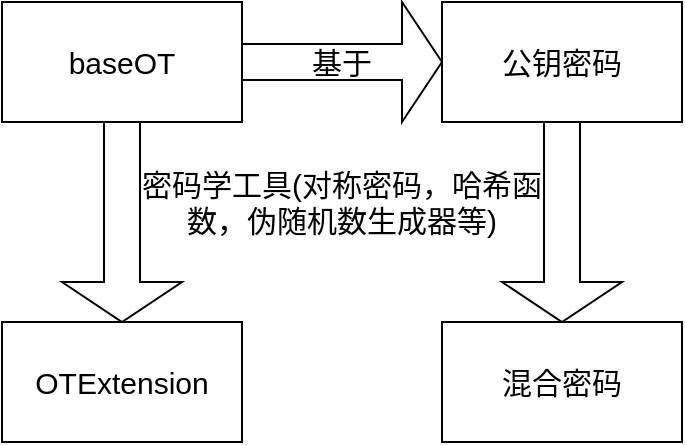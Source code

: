 <mxfile version="14.7.2" type="github">
  <diagram id="ljGMFIiCLJsVhlAJSuUc" name="第 1 页">
    <mxGraphModel dx="946" dy="536" grid="1" gridSize="10" guides="1" tooltips="1" connect="1" arrows="1" fold="1" page="1" pageScale="1" pageWidth="827" pageHeight="1169" math="0" shadow="0">
      <root>
        <mxCell id="0" />
        <mxCell id="1" parent="0" />
        <mxCell id="s46vchAOTC0BkB7GpJ7h-1" value="baseOT" style="rounded=0;whiteSpace=wrap;html=1;fontSize=15;" vertex="1" parent="1">
          <mxGeometry x="140" y="190" width="120" height="60" as="geometry" />
        </mxCell>
        <mxCell id="s46vchAOTC0BkB7GpJ7h-2" value="公钥密码" style="rounded=0;whiteSpace=wrap;html=1;fontSize=15;" vertex="1" parent="1">
          <mxGeometry x="360" y="190" width="120" height="60" as="geometry" />
        </mxCell>
        <mxCell id="s46vchAOTC0BkB7GpJ7h-7" value="基于" style="shape=singleArrow;whiteSpace=wrap;html=1;fontSize=15;" vertex="1" parent="1">
          <mxGeometry x="260" y="190" width="100" height="60" as="geometry" />
        </mxCell>
        <mxCell id="s46vchAOTC0BkB7GpJ7h-8" value="" style="shape=singleArrow;direction=south;whiteSpace=wrap;html=1;fontSize=15;" vertex="1" parent="1">
          <mxGeometry x="170" y="250" width="60" height="100" as="geometry" />
        </mxCell>
        <mxCell id="s46vchAOTC0BkB7GpJ7h-9" value="OTExtension" style="rounded=0;whiteSpace=wrap;html=1;fontSize=15;" vertex="1" parent="1">
          <mxGeometry x="140" y="350" width="120" height="60" as="geometry" />
        </mxCell>
        <mxCell id="s46vchAOTC0BkB7GpJ7h-10" value="" style="shape=singleArrow;direction=south;whiteSpace=wrap;html=1;fontSize=15;" vertex="1" parent="1">
          <mxGeometry x="390" y="250" width="60" height="100" as="geometry" />
        </mxCell>
        <mxCell id="s46vchAOTC0BkB7GpJ7h-11" value="混合密码" style="rounded=0;whiteSpace=wrap;html=1;fontSize=15;" vertex="1" parent="1">
          <mxGeometry x="360" y="350" width="120" height="60" as="geometry" />
        </mxCell>
        <mxCell id="s46vchAOTC0BkB7GpJ7h-12" value="密码学工具(对称密码，哈希函数，伪随机数生成器等)" style="text;html=1;strokeColor=none;fillColor=none;align=center;verticalAlign=middle;whiteSpace=wrap;rounded=0;fontSize=15;" vertex="1" parent="1">
          <mxGeometry x="200" y="260" width="220" height="60" as="geometry" />
        </mxCell>
      </root>
    </mxGraphModel>
  </diagram>
</mxfile>
